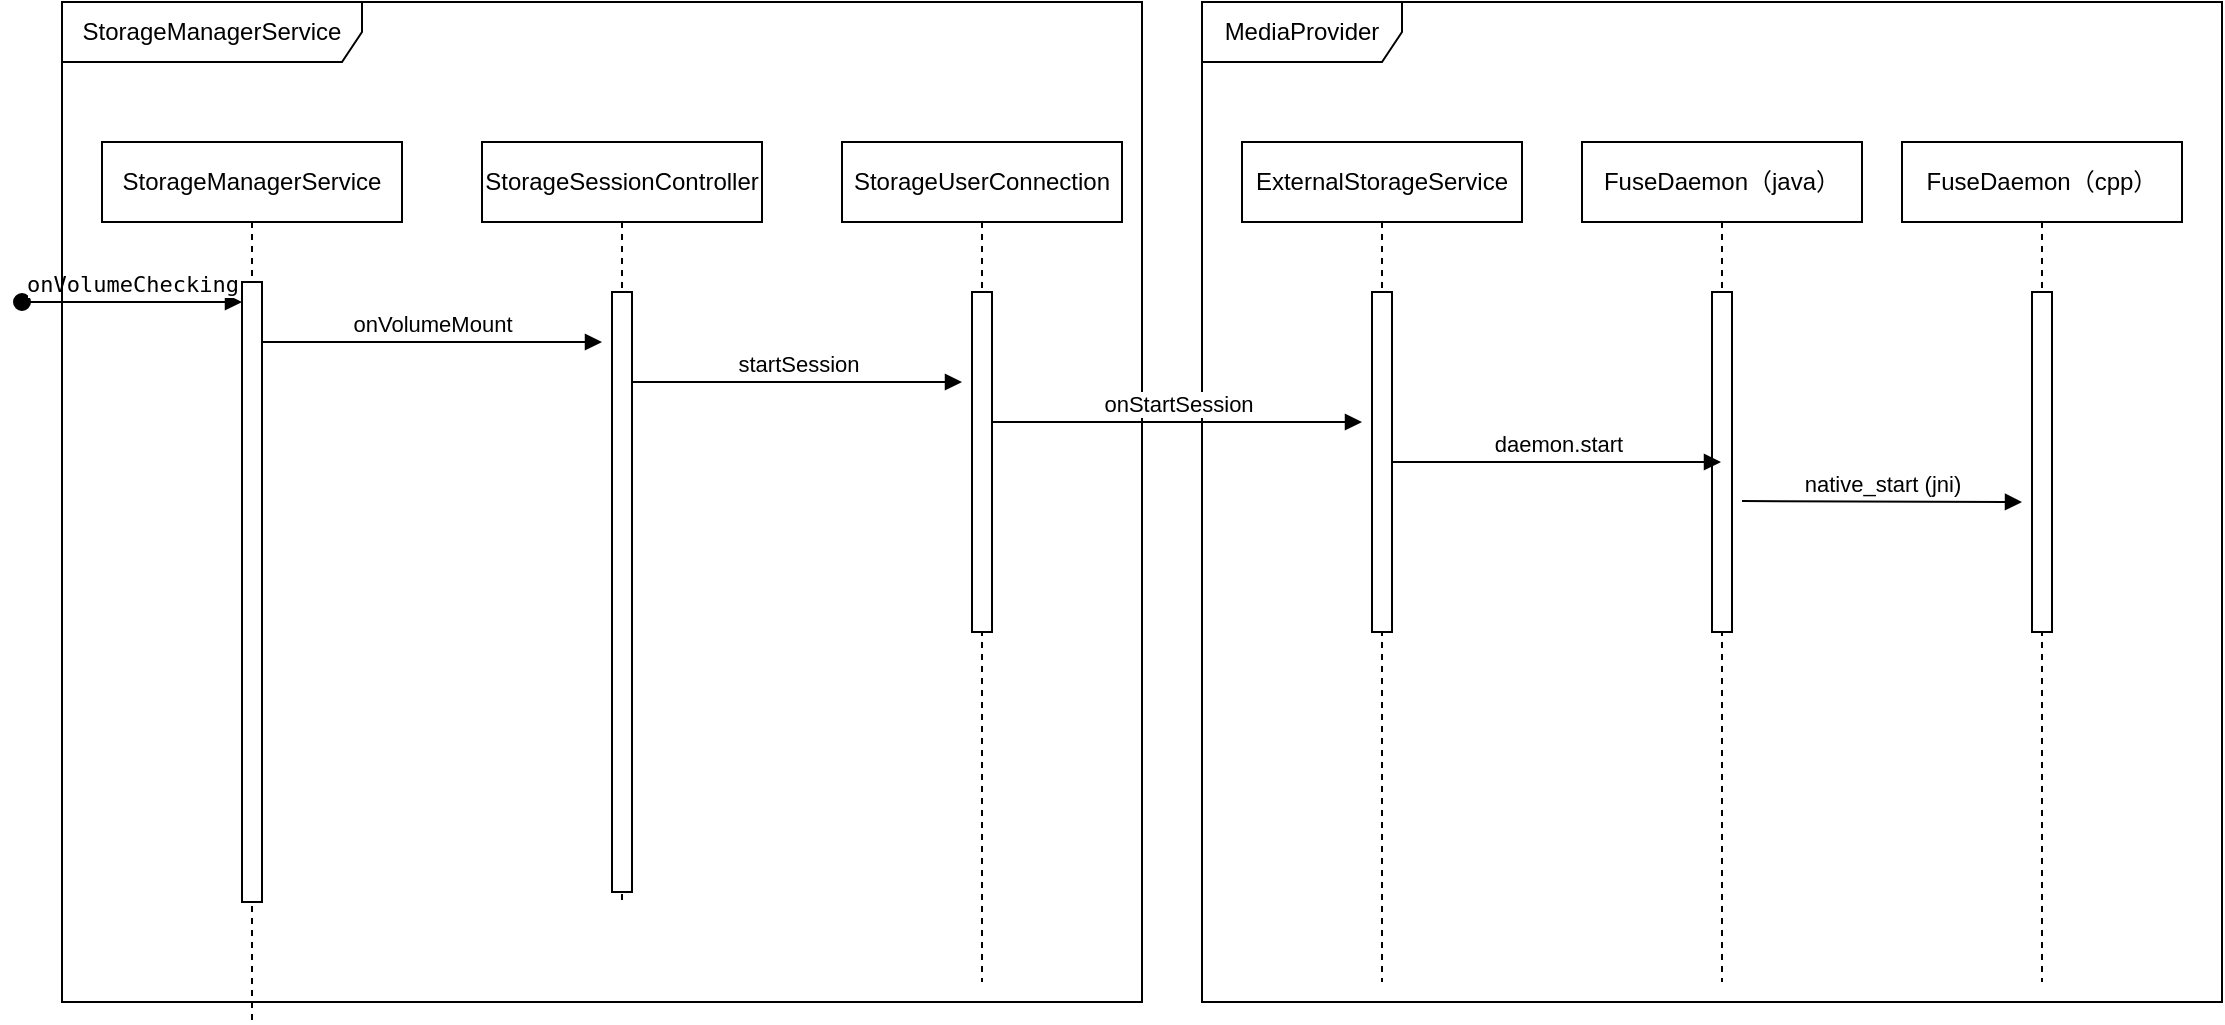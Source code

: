 <mxfile version="21.6.2" type="device">
  <diagram name="Page-1" id="2YBvvXClWsGukQMizWep">
    <mxGraphModel dx="1434" dy="1864" grid="1" gridSize="10" guides="1" tooltips="1" connect="1" arrows="1" fold="1" page="1" pageScale="1" pageWidth="850" pageHeight="1100" math="0" shadow="0">
      <root>
        <mxCell id="0" />
        <mxCell id="1" parent="0" />
        <mxCell id="fyYRCdSPNX3wc5f1jBzx-36" value="StorageUserConnection" style="shape=umlLifeline;perimeter=lifelinePerimeter;whiteSpace=wrap;html=1;container=0;dropTarget=0;collapsible=0;recursiveResize=0;outlineConnect=0;portConstraint=eastwest;newEdgeStyle={&quot;edgeStyle&quot;:&quot;elbowEdgeStyle&quot;,&quot;elbow&quot;:&quot;vertical&quot;,&quot;curved&quot;:0,&quot;rounded&quot;:0};" parent="1" vertex="1">
          <mxGeometry x="440" y="40" width="140" height="420" as="geometry" />
        </mxCell>
        <mxCell id="fyYRCdSPNX3wc5f1jBzx-37" value="" style="html=1;points=[];perimeter=orthogonalPerimeter;outlineConnect=0;targetShapes=umlLifeline;portConstraint=eastwest;newEdgeStyle={&quot;edgeStyle&quot;:&quot;elbowEdgeStyle&quot;,&quot;elbow&quot;:&quot;vertical&quot;,&quot;curved&quot;:0,&quot;rounded&quot;:0};" parent="fyYRCdSPNX3wc5f1jBzx-36" vertex="1">
          <mxGeometry x="65" y="75" width="10" height="170" as="geometry" />
        </mxCell>
        <mxCell id="fyYRCdSPNX3wc5f1jBzx-40" value="StorageManagerService" style="shape=umlLifeline;perimeter=lifelinePerimeter;whiteSpace=wrap;html=1;container=0;dropTarget=0;collapsible=0;recursiveResize=0;outlineConnect=0;portConstraint=eastwest;newEdgeStyle={&quot;edgeStyle&quot;:&quot;elbowEdgeStyle&quot;,&quot;elbow&quot;:&quot;vertical&quot;,&quot;curved&quot;:0,&quot;rounded&quot;:0};" parent="1" vertex="1">
          <mxGeometry x="70" y="40" width="150" height="440" as="geometry" />
        </mxCell>
        <mxCell id="fyYRCdSPNX3wc5f1jBzx-41" value="" style="html=1;points=[];perimeter=orthogonalPerimeter;outlineConnect=0;targetShapes=umlLifeline;portConstraint=eastwest;newEdgeStyle={&quot;edgeStyle&quot;:&quot;elbowEdgeStyle&quot;,&quot;elbow&quot;:&quot;vertical&quot;,&quot;curved&quot;:0,&quot;rounded&quot;:0};" parent="fyYRCdSPNX3wc5f1jBzx-40" vertex="1">
          <mxGeometry x="70" y="70" width="10" height="310" as="geometry" />
        </mxCell>
        <mxCell id="fyYRCdSPNX3wc5f1jBzx-43" value="StorageSessionController&lt;pre style=&quot;border: 0px; margin-top: 0px; margin-bottom: 0px; text-align: start; background-color: rgb(255, 255, 255);&quot;&gt;&lt;span style=&quot;display: inline;&quot; class=&quot;scope-body&quot; id=&quot;scope_id_f8f47586_fold&quot;&gt;&lt;/span&gt;&lt;/pre&gt;" style="shape=umlLifeline;perimeter=lifelinePerimeter;whiteSpace=wrap;html=1;container=0;dropTarget=0;collapsible=0;recursiveResize=0;outlineConnect=0;portConstraint=eastwest;newEdgeStyle={&quot;edgeStyle&quot;:&quot;elbowEdgeStyle&quot;,&quot;elbow&quot;:&quot;vertical&quot;,&quot;curved&quot;:0,&quot;rounded&quot;:0};" parent="1" vertex="1">
          <mxGeometry x="260" y="40" width="140" height="380" as="geometry" />
        </mxCell>
        <mxCell id="fyYRCdSPNX3wc5f1jBzx-44" value="" style="html=1;points=[];perimeter=orthogonalPerimeter;outlineConnect=0;targetShapes=umlLifeline;portConstraint=eastwest;newEdgeStyle={&quot;edgeStyle&quot;:&quot;elbowEdgeStyle&quot;,&quot;elbow&quot;:&quot;vertical&quot;,&quot;curved&quot;:0,&quot;rounded&quot;:0};" parent="fyYRCdSPNX3wc5f1jBzx-43" vertex="1">
          <mxGeometry x="65" y="75" width="10" height="300" as="geometry" />
        </mxCell>
        <mxCell id="fyYRCdSPNX3wc5f1jBzx-48" value="&lt;pre style=&quot;border: 0px; margin-top: 0px; margin-bottom: 0px; text-align: start;&quot;&gt;onVolumeChecking&lt;/pre&gt;" style="html=1;verticalAlign=bottom;startArrow=oval;startFill=1;endArrow=block;startSize=8;edgeStyle=elbowEdgeStyle;elbow=vertical;curved=0;rounded=0;" parent="1" edge="1" target="fyYRCdSPNX3wc5f1jBzx-41">
          <mxGeometry width="60" relative="1" as="geometry">
            <mxPoint x="30" y="120" as="sourcePoint" />
            <mxPoint x="130" y="120" as="targetPoint" />
          </mxGeometry>
        </mxCell>
        <mxCell id="fyYRCdSPNX3wc5f1jBzx-51" value="onVolumeMount" style="html=1;verticalAlign=bottom;endArrow=block;edgeStyle=elbowEdgeStyle;elbow=vertical;curved=0;rounded=0;" parent="1" edge="1">
          <mxGeometry width="80" relative="1" as="geometry">
            <mxPoint x="150" y="140" as="sourcePoint" />
            <mxPoint x="320" y="140" as="targetPoint" />
          </mxGeometry>
        </mxCell>
        <mxCell id="YQc9ioTsTIl2W0XEpxCy-1" value="startSession" style="html=1;verticalAlign=bottom;endArrow=block;edgeStyle=elbowEdgeStyle;elbow=vertical;curved=0;rounded=0;" edge="1" parent="1">
          <mxGeometry width="80" relative="1" as="geometry">
            <mxPoint x="335" y="160" as="sourcePoint" />
            <mxPoint x="500" y="160" as="targetPoint" />
          </mxGeometry>
        </mxCell>
        <mxCell id="YQc9ioTsTIl2W0XEpxCy-2" value="ExternalStorageService" style="shape=umlLifeline;perimeter=lifelinePerimeter;whiteSpace=wrap;html=1;container=0;dropTarget=0;collapsible=0;recursiveResize=0;outlineConnect=0;portConstraint=eastwest;newEdgeStyle={&quot;edgeStyle&quot;:&quot;elbowEdgeStyle&quot;,&quot;elbow&quot;:&quot;vertical&quot;,&quot;curved&quot;:0,&quot;rounded&quot;:0};" vertex="1" parent="1">
          <mxGeometry x="640" y="40" width="140" height="420" as="geometry" />
        </mxCell>
        <mxCell id="YQc9ioTsTIl2W0XEpxCy-3" value="" style="html=1;points=[];perimeter=orthogonalPerimeter;outlineConnect=0;targetShapes=umlLifeline;portConstraint=eastwest;newEdgeStyle={&quot;edgeStyle&quot;:&quot;elbowEdgeStyle&quot;,&quot;elbow&quot;:&quot;vertical&quot;,&quot;curved&quot;:0,&quot;rounded&quot;:0};" vertex="1" parent="YQc9ioTsTIl2W0XEpxCy-2">
          <mxGeometry x="65" y="75" width="10" height="170" as="geometry" />
        </mxCell>
        <mxCell id="YQc9ioTsTIl2W0XEpxCy-4" value="StorageManagerService" style="shape=umlFrame;whiteSpace=wrap;html=1;pointerEvents=0;width=150;height=30;" vertex="1" parent="1">
          <mxGeometry x="50" y="-30" width="540" height="500" as="geometry" />
        </mxCell>
        <mxCell id="YQc9ioTsTIl2W0XEpxCy-5" value="MediaProvider" style="shape=umlFrame;whiteSpace=wrap;html=1;pointerEvents=0;width=100;height=30;" vertex="1" parent="1">
          <mxGeometry x="620" y="-30" width="510" height="500" as="geometry" />
        </mxCell>
        <mxCell id="YQc9ioTsTIl2W0XEpxCy-6" value="onStartSession" style="html=1;verticalAlign=bottom;endArrow=block;edgeStyle=elbowEdgeStyle;elbow=vertical;curved=0;rounded=0;" edge="1" parent="1">
          <mxGeometry width="80" relative="1" as="geometry">
            <mxPoint x="515" y="180" as="sourcePoint" />
            <mxPoint x="700" y="180" as="targetPoint" />
          </mxGeometry>
        </mxCell>
        <mxCell id="YQc9ioTsTIl2W0XEpxCy-8" value="FuseDaemon（java）" style="shape=umlLifeline;perimeter=lifelinePerimeter;whiteSpace=wrap;html=1;container=0;dropTarget=0;collapsible=0;recursiveResize=0;outlineConnect=0;portConstraint=eastwest;newEdgeStyle={&quot;edgeStyle&quot;:&quot;elbowEdgeStyle&quot;,&quot;elbow&quot;:&quot;vertical&quot;,&quot;curved&quot;:0,&quot;rounded&quot;:0};" vertex="1" parent="1">
          <mxGeometry x="810" y="40" width="140" height="420" as="geometry" />
        </mxCell>
        <mxCell id="YQc9ioTsTIl2W0XEpxCy-9" value="" style="html=1;points=[];perimeter=orthogonalPerimeter;outlineConnect=0;targetShapes=umlLifeline;portConstraint=eastwest;newEdgeStyle={&quot;edgeStyle&quot;:&quot;elbowEdgeStyle&quot;,&quot;elbow&quot;:&quot;vertical&quot;,&quot;curved&quot;:0,&quot;rounded&quot;:0};" vertex="1" parent="YQc9ioTsTIl2W0XEpxCy-8">
          <mxGeometry x="65" y="75" width="10" height="170" as="geometry" />
        </mxCell>
        <mxCell id="YQc9ioTsTIl2W0XEpxCy-10" value="FuseDaemon（cpp）" style="shape=umlLifeline;perimeter=lifelinePerimeter;whiteSpace=wrap;html=1;container=0;dropTarget=0;collapsible=0;recursiveResize=0;outlineConnect=0;portConstraint=eastwest;newEdgeStyle={&quot;edgeStyle&quot;:&quot;elbowEdgeStyle&quot;,&quot;elbow&quot;:&quot;vertical&quot;,&quot;curved&quot;:0,&quot;rounded&quot;:0};" vertex="1" parent="1">
          <mxGeometry x="970" y="40" width="140" height="420" as="geometry" />
        </mxCell>
        <mxCell id="YQc9ioTsTIl2W0XEpxCy-11" value="" style="html=1;points=[];perimeter=orthogonalPerimeter;outlineConnect=0;targetShapes=umlLifeline;portConstraint=eastwest;newEdgeStyle={&quot;edgeStyle&quot;:&quot;elbowEdgeStyle&quot;,&quot;elbow&quot;:&quot;vertical&quot;,&quot;curved&quot;:0,&quot;rounded&quot;:0};" vertex="1" parent="YQc9ioTsTIl2W0XEpxCy-10">
          <mxGeometry x="65" y="75" width="10" height="170" as="geometry" />
        </mxCell>
        <mxCell id="YQc9ioTsTIl2W0XEpxCy-12" value="daemon.start" style="html=1;verticalAlign=bottom;endArrow=block;edgeStyle=elbowEdgeStyle;elbow=vertical;curved=0;rounded=0;" edge="1" parent="1" source="YQc9ioTsTIl2W0XEpxCy-3" target="YQc9ioTsTIl2W0XEpxCy-8">
          <mxGeometry width="80" relative="1" as="geometry">
            <mxPoint x="780" y="200" as="sourcePoint" />
            <mxPoint x="860" y="200" as="targetPoint" />
          </mxGeometry>
        </mxCell>
        <mxCell id="YQc9ioTsTIl2W0XEpxCy-13" value="native_start (jni)" style="html=1;verticalAlign=bottom;endArrow=block;edgeStyle=elbowEdgeStyle;elbow=vertical;curved=0;rounded=0;" edge="1" parent="1">
          <mxGeometry width="80" relative="1" as="geometry">
            <mxPoint x="890" y="219.5" as="sourcePoint" />
            <mxPoint x="1030" y="220" as="targetPoint" />
          </mxGeometry>
        </mxCell>
      </root>
    </mxGraphModel>
  </diagram>
</mxfile>
